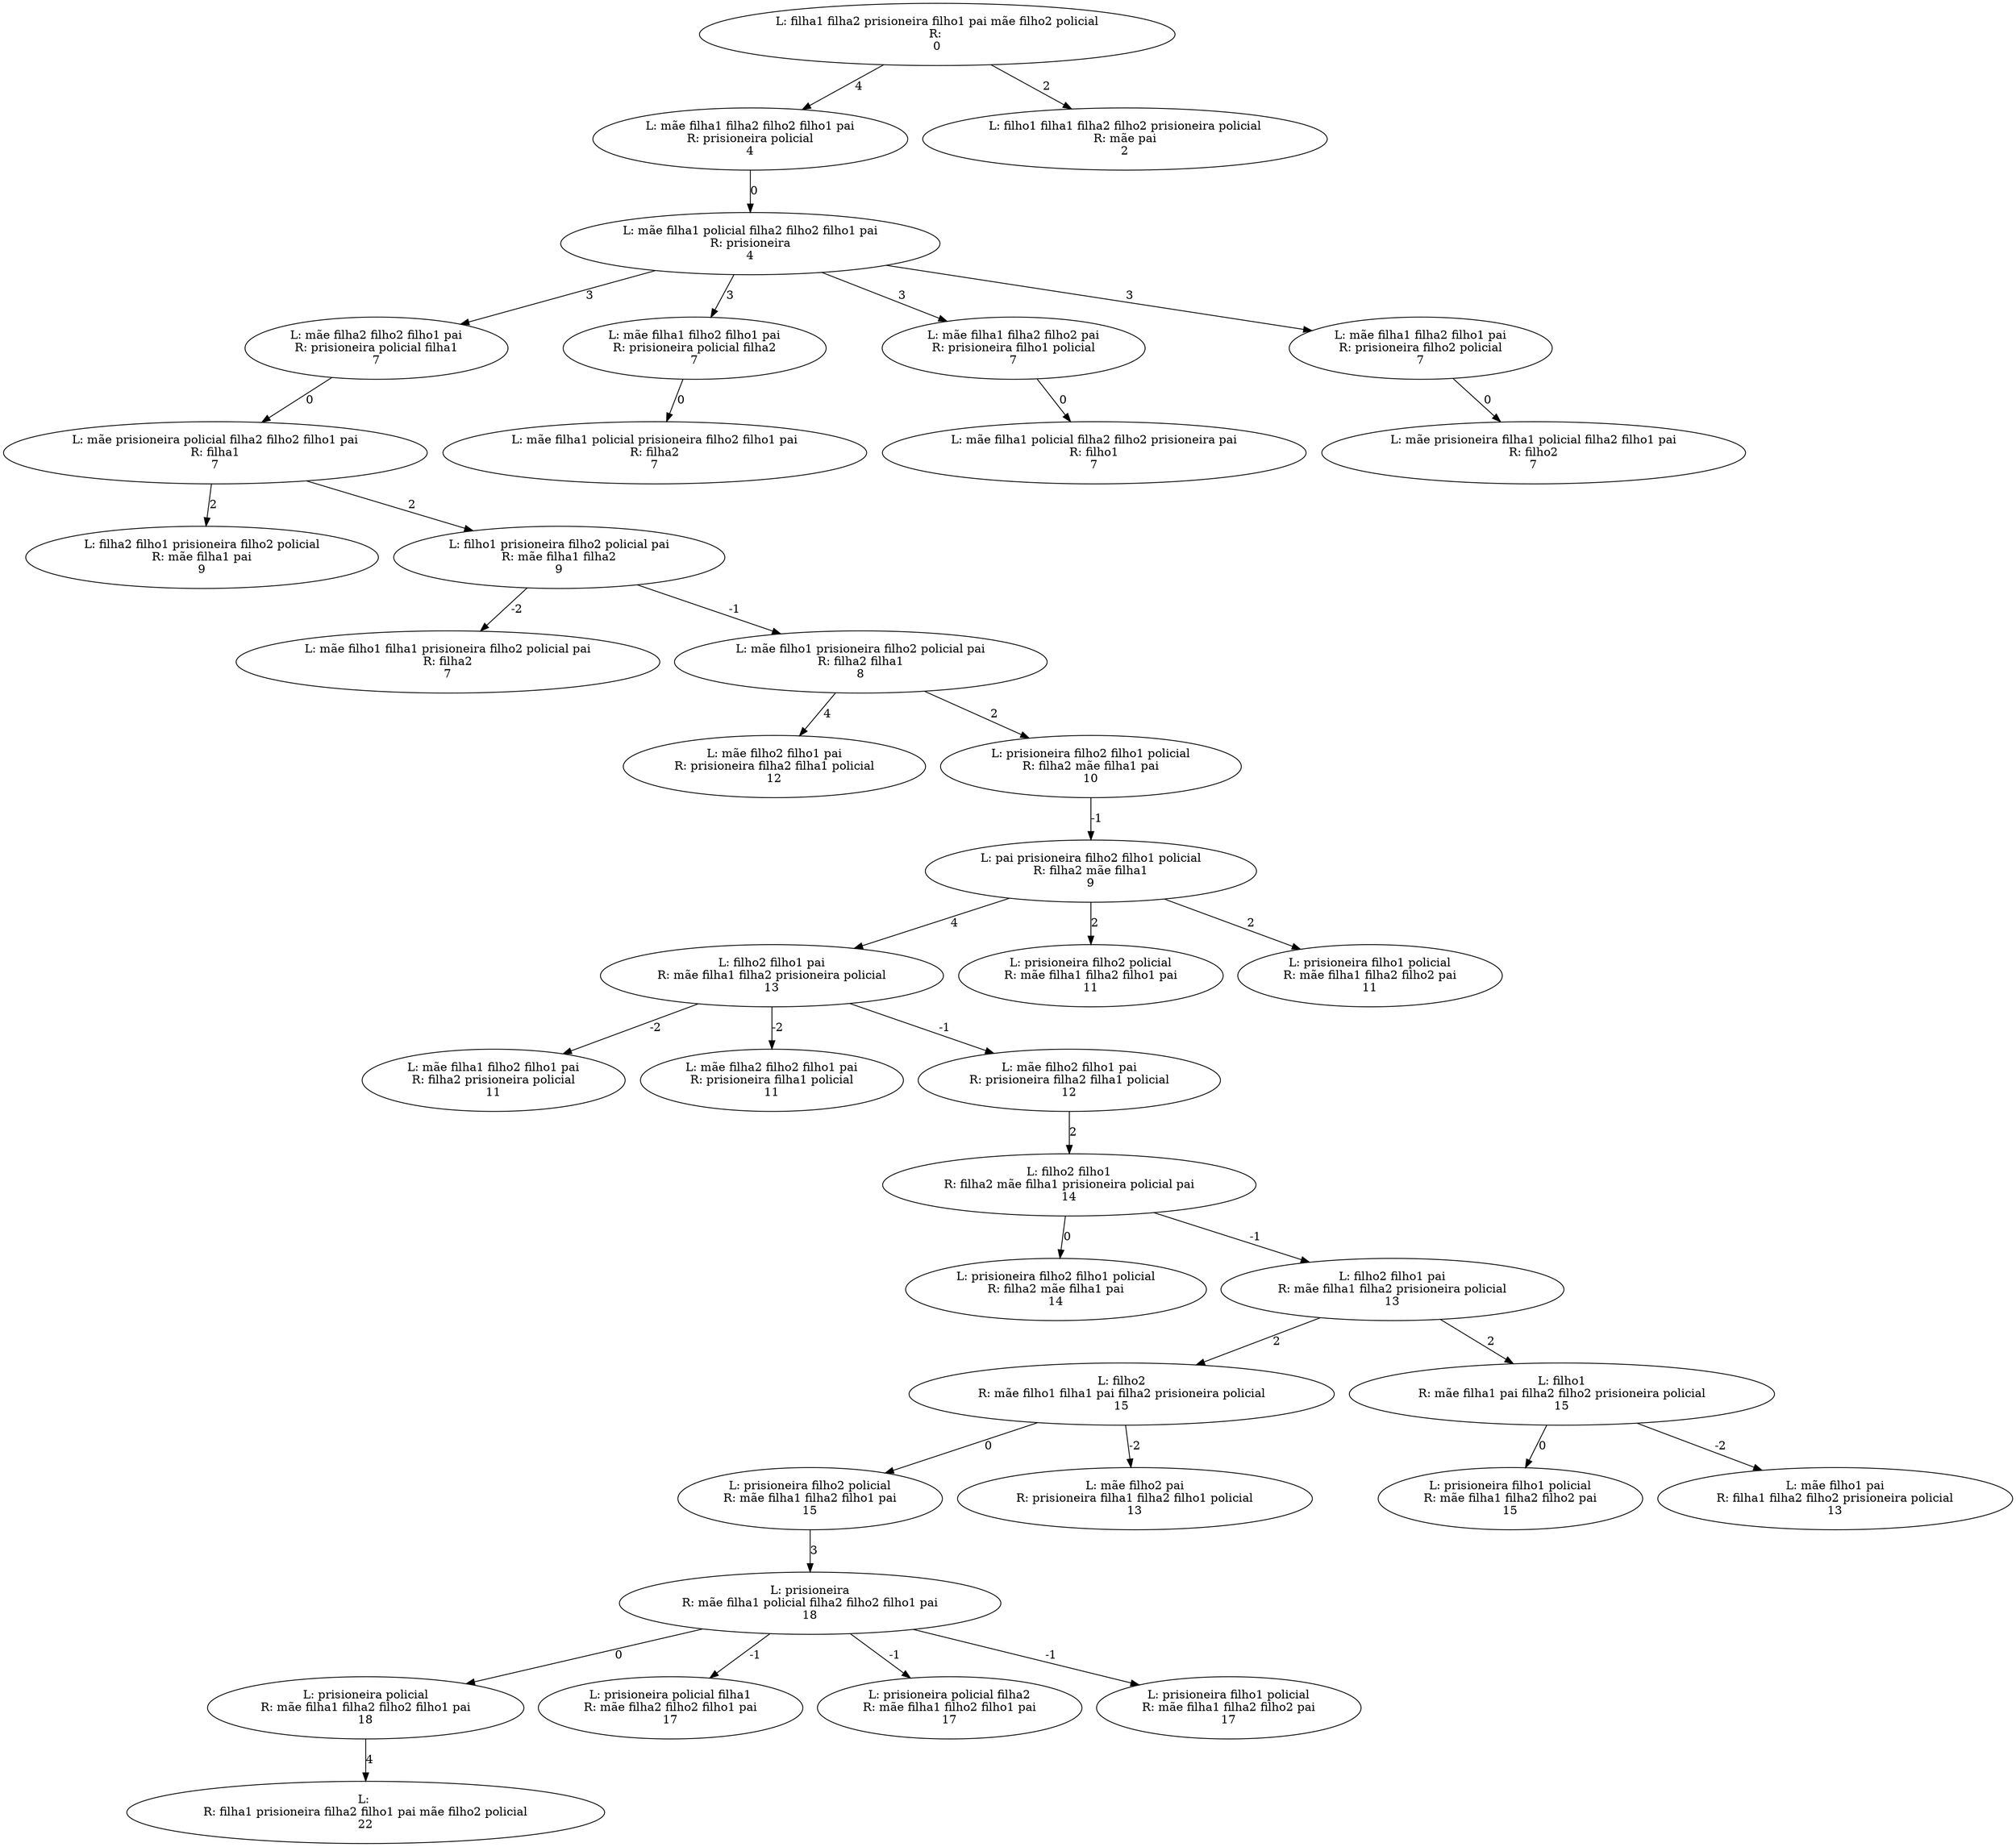 digraph {
0 [label="L: filha1 filha2 prisioneira filho1 pai mãe filho2 policial
R: 
0"]
0 -> 1 [label="4"]
1 [label="L: mãe filha1 filha2 filho2 filho1 pai
R: prisioneira policial
4"]
1 -> 3 [label="0"]
3 [label="L: mãe filha1 policial filha2 filho2 filho1 pai
R: prisioneira
4"]
3 -> 4 [label="3"]
4 [label="L: mãe filha2 filho2 filho1 pai
R: prisioneira policial filha1
7"]
4 -> 8 [label="0"]
8 [label="L: mãe prisioneira policial filha2 filho2 filho1 pai
R: filha1
7"]
8 -> 12 [label="2"]
12 [label="L: filha2 filho1 prisioneira filho2 policial
R: mãe filha1 pai
9"]
8 -> 13 [label="2"]
13 [label="L: filho1 prisioneira filho2 policial pai
R: mãe filha1 filha2
9"]
13 -> 14 [label="-2"]
14 [label="L: mãe filho1 filha1 prisioneira filho2 policial pai
R: filha2
7"]
13 -> 15 [label="-1"]
15 [label="L: mãe filho1 prisioneira filho2 policial pai
R: filha2 filha1
8"]
15 -> 16 [label="4"]
16 [label="L: mãe filho2 filho1 pai
R: prisioneira filha2 filha1 policial
12"]
15 -> 17 [label="2"]
17 [label="L: prisioneira filho2 filho1 policial
R: filha2 mãe filha1 pai
10"]
17 -> 18 [label="-1"]
18 [label="L: pai prisioneira filho2 filho1 policial
R: filha2 mãe filha1
9"]
18 -> 19 [label="4"]
19 [label="L: filho2 filho1 pai
R: mãe filha1 filha2 prisioneira policial
13"]
19 -> 22 [label="-2"]
22 [label="L: mãe filha1 filho2 filho1 pai
R: filha2 prisioneira policial
11"]
19 -> 23 [label="-2"]
23 [label="L: mãe filha2 filho2 filho1 pai
R: prisioneira filha1 policial
11"]
19 -> 24 [label="-1"]
24 [label="L: mãe filho2 filho1 pai
R: prisioneira filha2 filha1 policial
12"]
24 -> 25 [label="2"]
25 [label="L: filho2 filho1
R: filha2 mãe filha1 prisioneira policial pai
14"]
25 -> 26 [label="0"]
26 [label="L: prisioneira filho2 filho1 policial
R: filha2 mãe filha1 pai
14"]
25 -> 27 [label="-1"]
27 [label="L: filho2 filho1 pai
R: mãe filha1 filha2 prisioneira policial
13"]
27 -> 28 [label="2"]
28 [label="L: filho2
R: mãe filho1 filha1 pai filha2 prisioneira policial
15"]
28 -> 30 [label="0"]
30 [label="L: prisioneira filho2 policial
R: mãe filha1 filha2 filho1 pai
15"]
30 -> 34 [label="3"]
34 [label="L: prisioneira
R: mãe filha1 policial filha2 filho2 filho1 pai
18"]
34 -> 35 [label="0"]
35 [label="L: prisioneira policial
R: mãe filha1 filha2 filho2 filho1 pai
18"]
35 -> 39 [label="4"]
39 [label="L: 
R: filha1 prisioneira filha2 filho1 pai mãe filho2 policial
22"]
34 -> 36 [label="-1"]
36 [label="L: prisioneira policial filha1
R: mãe filha2 filho2 filho1 pai
17"]
34 -> 37 [label="-1"]
37 [label="L: prisioneira policial filha2
R: mãe filha1 filho2 filho1 pai
17"]
34 -> 38 [label="-1"]
38 [label="L: prisioneira filho1 policial
R: mãe filha1 filha2 filho2 pai
17"]
28 -> 31 [label="-2"]
31 [label="L: mãe filho2 pai
R: prisioneira filha1 filha2 filho1 policial
13"]
27 -> 29 [label="2"]
29 [label="L: filho1
R: mãe filha1 pai filha2 filho2 prisioneira policial
15"]
29 -> 32 [label="0"]
32 [label="L: prisioneira filho1 policial
R: mãe filha1 filha2 filho2 pai
15"]
29 -> 33 [label="-2"]
33 [label="L: mãe filho1 pai
R: filha1 filha2 filho2 prisioneira policial
13"]
18 -> 20 [label="2"]
20 [label="L: prisioneira filho2 policial
R: mãe filha1 filha2 filho1 pai
11"]
18 -> 21 [label="2"]
21 [label="L: prisioneira filho1 policial
R: mãe filha1 filha2 filho2 pai
11"]
3 -> 5 [label="3"]
5 [label="L: mãe filha1 filho2 filho1 pai
R: prisioneira policial filha2
7"]
5 -> 9 [label="0"]
9 [label="L: mãe filha1 policial prisioneira filho2 filho1 pai
R: filha2
7"]
3 -> 6 [label="3"]
6 [label="L: mãe filha1 filha2 filho2 pai
R: prisioneira filho1 policial
7"]
6 -> 10 [label="0"]
10 [label="L: mãe filha1 policial filha2 filho2 prisioneira pai
R: filho1
7"]
3 -> 7 [label="3"]
7 [label="L: mãe filha1 filha2 filho1 pai
R: prisioneira filho2 policial
7"]
7 -> 11 [label="0"]
11 [label="L: mãe prisioneira filha1 policial filha2 filho1 pai
R: filho2
7"]
0 -> 2 [label="2"]
2 [label="L: filho1 filha1 filha2 filho2 prisioneira policial
R: mãe pai
2"]
}
